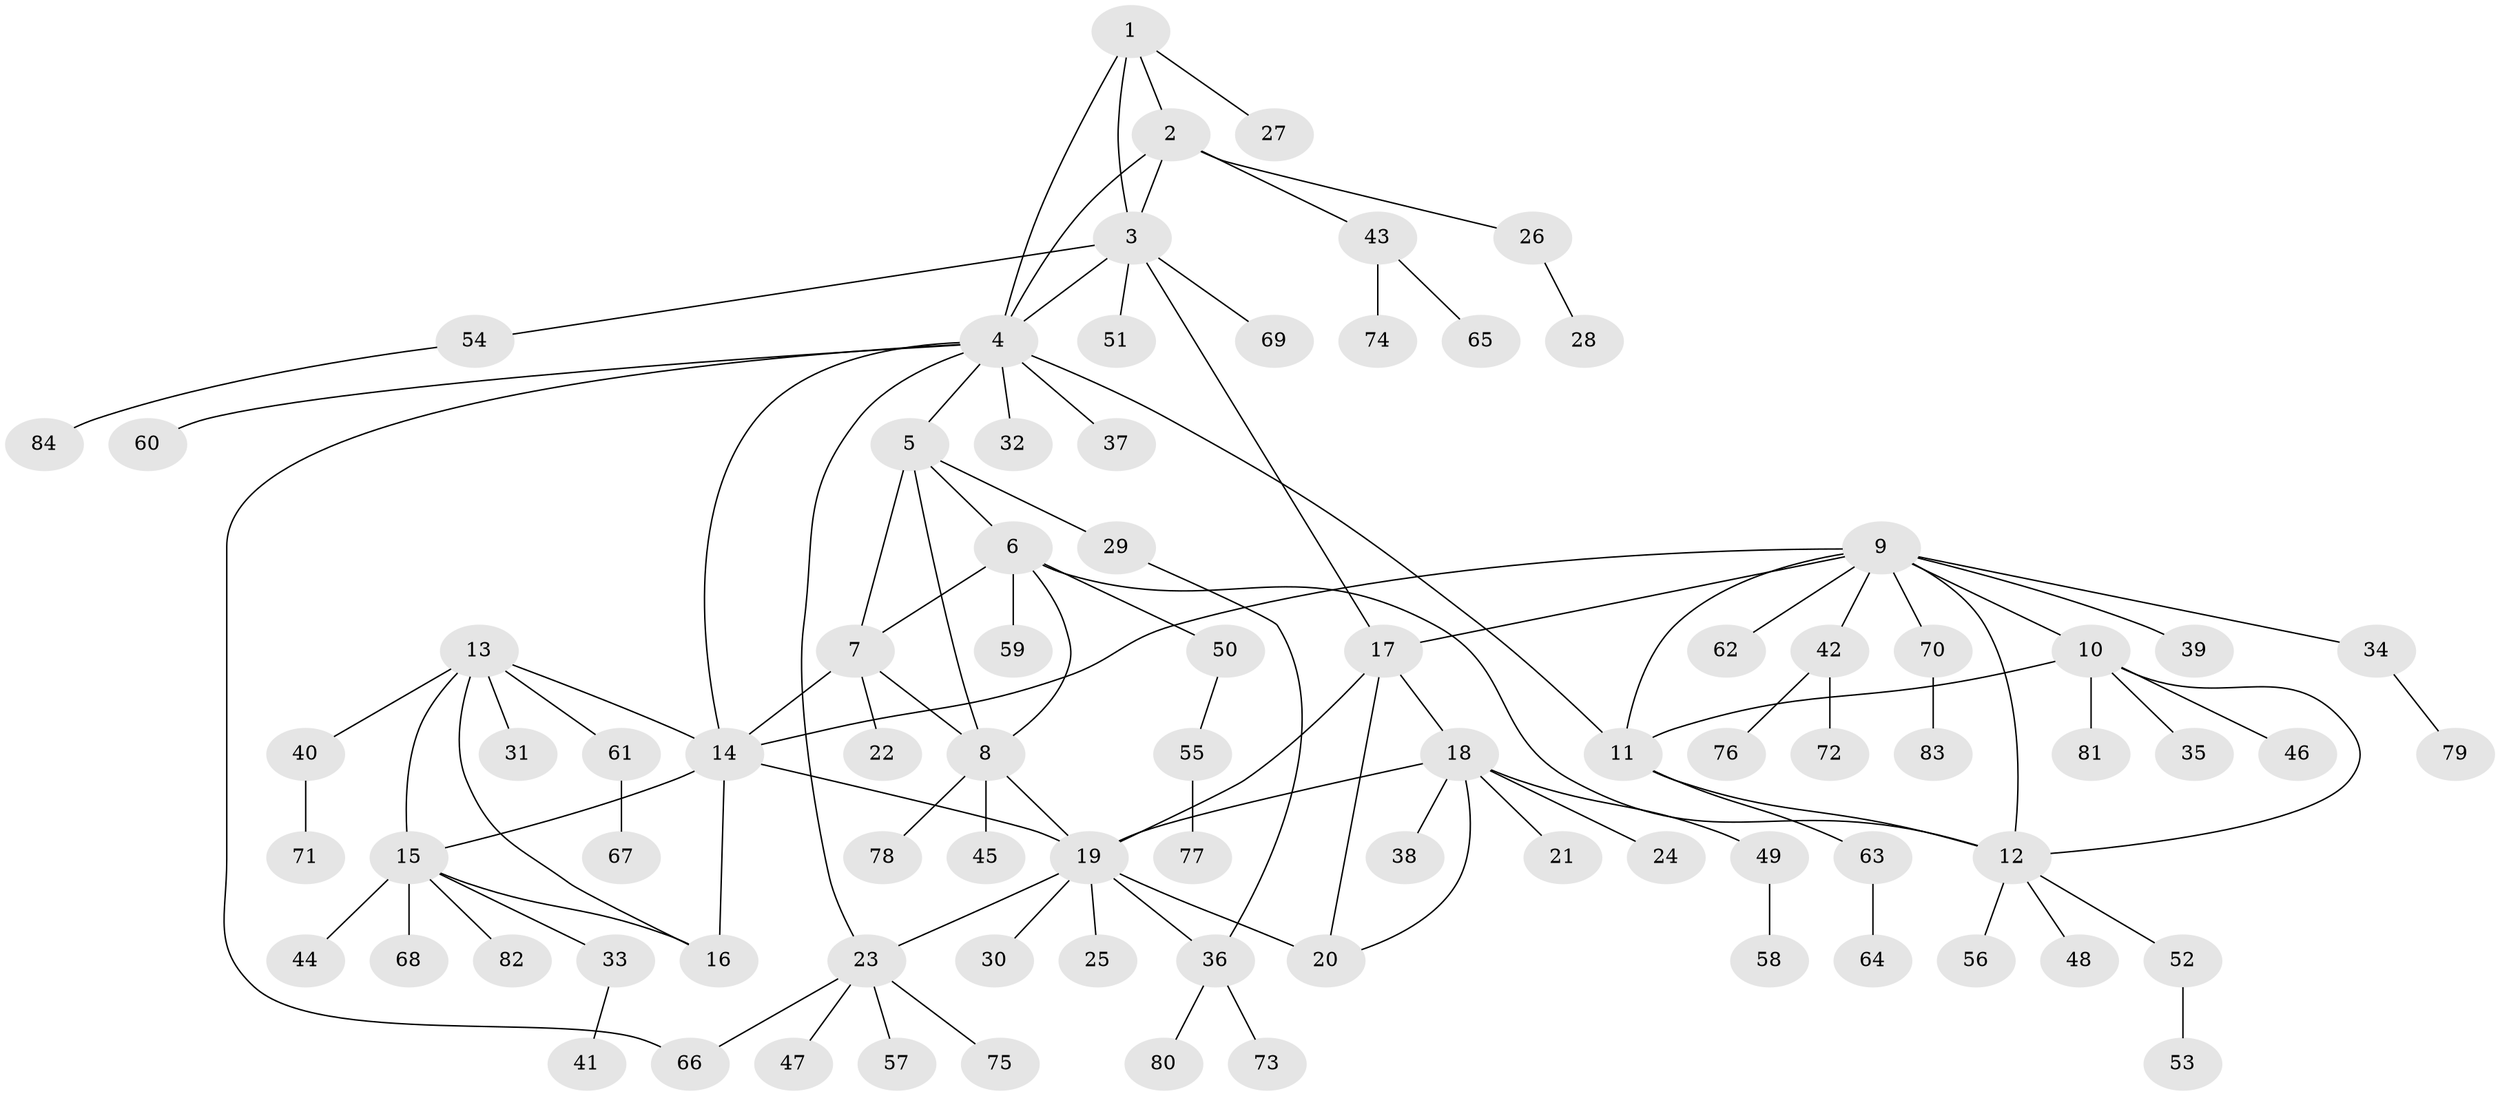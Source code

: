 // coarse degree distribution, {2: 0.09090909090909091, 4: 0.06060606060606061, 15: 0.030303030303030304, 9: 0.030303030303030304, 3: 0.030303030303030304, 5: 0.09090909090909091, 1: 0.6666666666666666}
// Generated by graph-tools (version 1.1) at 2025/19/03/04/25 18:19:47]
// undirected, 84 vertices, 107 edges
graph export_dot {
graph [start="1"]
  node [color=gray90,style=filled];
  1;
  2;
  3;
  4;
  5;
  6;
  7;
  8;
  9;
  10;
  11;
  12;
  13;
  14;
  15;
  16;
  17;
  18;
  19;
  20;
  21;
  22;
  23;
  24;
  25;
  26;
  27;
  28;
  29;
  30;
  31;
  32;
  33;
  34;
  35;
  36;
  37;
  38;
  39;
  40;
  41;
  42;
  43;
  44;
  45;
  46;
  47;
  48;
  49;
  50;
  51;
  52;
  53;
  54;
  55;
  56;
  57;
  58;
  59;
  60;
  61;
  62;
  63;
  64;
  65;
  66;
  67;
  68;
  69;
  70;
  71;
  72;
  73;
  74;
  75;
  76;
  77;
  78;
  79;
  80;
  81;
  82;
  83;
  84;
  1 -- 2;
  1 -- 3;
  1 -- 4;
  1 -- 27;
  2 -- 3;
  2 -- 4;
  2 -- 26;
  2 -- 43;
  3 -- 4;
  3 -- 17;
  3 -- 51;
  3 -- 54;
  3 -- 69;
  4 -- 5;
  4 -- 11;
  4 -- 14;
  4 -- 23;
  4 -- 32;
  4 -- 37;
  4 -- 60;
  4 -- 66;
  5 -- 6;
  5 -- 7;
  5 -- 8;
  5 -- 29;
  6 -- 7;
  6 -- 8;
  6 -- 12;
  6 -- 50;
  6 -- 59;
  7 -- 8;
  7 -- 14;
  7 -- 22;
  8 -- 19;
  8 -- 45;
  8 -- 78;
  9 -- 10;
  9 -- 11;
  9 -- 12;
  9 -- 14;
  9 -- 17;
  9 -- 34;
  9 -- 39;
  9 -- 42;
  9 -- 62;
  9 -- 70;
  10 -- 11;
  10 -- 12;
  10 -- 35;
  10 -- 46;
  10 -- 81;
  11 -- 12;
  11 -- 63;
  12 -- 48;
  12 -- 52;
  12 -- 56;
  13 -- 14;
  13 -- 15;
  13 -- 16;
  13 -- 31;
  13 -- 40;
  13 -- 61;
  14 -- 15;
  14 -- 16;
  14 -- 19;
  15 -- 16;
  15 -- 33;
  15 -- 44;
  15 -- 68;
  15 -- 82;
  17 -- 18;
  17 -- 19;
  17 -- 20;
  18 -- 19;
  18 -- 20;
  18 -- 21;
  18 -- 24;
  18 -- 38;
  18 -- 49;
  19 -- 20;
  19 -- 23;
  19 -- 25;
  19 -- 30;
  19 -- 36;
  23 -- 47;
  23 -- 57;
  23 -- 66;
  23 -- 75;
  26 -- 28;
  29 -- 36;
  33 -- 41;
  34 -- 79;
  36 -- 73;
  36 -- 80;
  40 -- 71;
  42 -- 72;
  42 -- 76;
  43 -- 65;
  43 -- 74;
  49 -- 58;
  50 -- 55;
  52 -- 53;
  54 -- 84;
  55 -- 77;
  61 -- 67;
  63 -- 64;
  70 -- 83;
}
